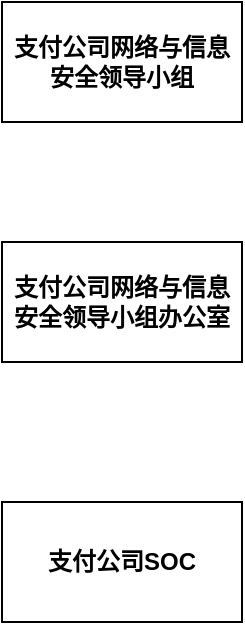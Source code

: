 <mxfile version="21.6.8" type="github">
  <diagram name="第 1 页" id="d7j7COSrm1b9zOmBqZao">
    <mxGraphModel dx="1434" dy="790" grid="1" gridSize="10" guides="1" tooltips="1" connect="1" arrows="1" fold="1" page="1" pageScale="1" pageWidth="850" pageHeight="1100" math="0" shadow="0">
      <root>
        <mxCell id="0" />
        <mxCell id="1" parent="0" />
        <mxCell id="RmFcApV2p6ZC9POZzrY4-1" value="支付公司网络与信息安全领导小组" style="rounded=0;whiteSpace=wrap;html=1;fontStyle=1" vertex="1" parent="1">
          <mxGeometry x="360" y="130" width="120" height="60" as="geometry" />
        </mxCell>
        <mxCell id="RmFcApV2p6ZC9POZzrY4-2" value="支付公司网络与信息安全领导小组办公室" style="rounded=0;whiteSpace=wrap;html=1;fontStyle=1" vertex="1" parent="1">
          <mxGeometry x="360" y="250" width="120" height="60" as="geometry" />
        </mxCell>
        <mxCell id="RmFcApV2p6ZC9POZzrY4-3" value="支付公司SOC" style="rounded=0;whiteSpace=wrap;html=1;fontStyle=1" vertex="1" parent="1">
          <mxGeometry x="360" y="380" width="120" height="60" as="geometry" />
        </mxCell>
      </root>
    </mxGraphModel>
  </diagram>
</mxfile>
